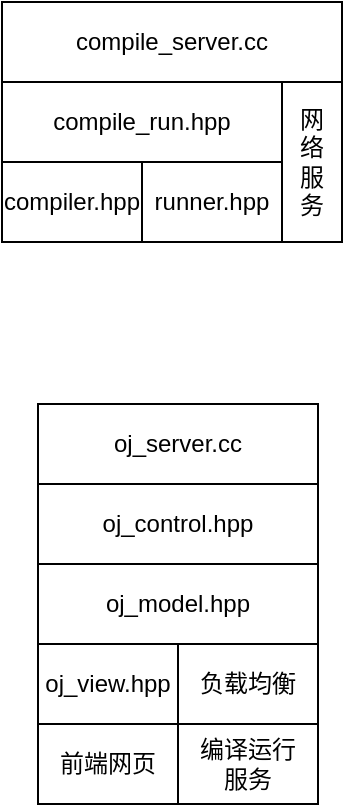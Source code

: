 <mxfile version="24.7.16">
  <diagram name="第 1 页" id="ayVR1PQf7--7npwxL2th">
    <mxGraphModel dx="303" dy="463" grid="0" gridSize="10" guides="1" tooltips="1" connect="1" arrows="1" fold="1" page="1" pageScale="1" pageWidth="827" pageHeight="1169" math="0" shadow="0">
      <root>
        <mxCell id="0" />
        <mxCell id="1" parent="0" />
        <mxCell id="eK0BLzWJIJVIbG0A-rcE-1" value="compile_run.hpp" style="rounded=0;whiteSpace=wrap;html=1;" vertex="1" parent="1">
          <mxGeometry x="80" y="120" width="140" height="40" as="geometry" />
        </mxCell>
        <mxCell id="eK0BLzWJIJVIbG0A-rcE-2" value="compiler.hpp" style="rounded=0;whiteSpace=wrap;html=1;" vertex="1" parent="1">
          <mxGeometry x="80" y="160" width="70" height="40" as="geometry" />
        </mxCell>
        <mxCell id="eK0BLzWJIJVIbG0A-rcE-3" value="runner.hpp" style="rounded=0;whiteSpace=wrap;html=1;" vertex="1" parent="1">
          <mxGeometry x="150" y="160" width="70" height="40" as="geometry" />
        </mxCell>
        <mxCell id="eK0BLzWJIJVIbG0A-rcE-4" value="compile_server.cc" style="rounded=0;whiteSpace=wrap;html=1;" vertex="1" parent="1">
          <mxGeometry x="80" y="80" width="170" height="40" as="geometry" />
        </mxCell>
        <mxCell id="eK0BLzWJIJVIbG0A-rcE-5" value="网&lt;div&gt;络&lt;/div&gt;&lt;div&gt;服&lt;/div&gt;&lt;div&gt;务&lt;/div&gt;" style="rounded=0;whiteSpace=wrap;html=1;" vertex="1" parent="1">
          <mxGeometry x="220" y="120" width="30" height="80" as="geometry" />
        </mxCell>
        <mxCell id="eK0BLzWJIJVIbG0A-rcE-6" value="oj_view.hpp" style="rounded=0;whiteSpace=wrap;html=1;" vertex="1" parent="1">
          <mxGeometry x="98" y="401" width="70" height="40" as="geometry" />
        </mxCell>
        <mxCell id="eK0BLzWJIJVIbG0A-rcE-7" value="前端网页" style="rounded=0;whiteSpace=wrap;html=1;" vertex="1" parent="1">
          <mxGeometry x="98" y="441" width="70" height="40" as="geometry" />
        </mxCell>
        <mxCell id="eK0BLzWJIJVIbG0A-rcE-8" value="编译运行&lt;div&gt;服务&lt;/div&gt;" style="rounded=0;whiteSpace=wrap;html=1;" vertex="1" parent="1">
          <mxGeometry x="168" y="441" width="70" height="40" as="geometry" />
        </mxCell>
        <mxCell id="eK0BLzWJIJVIbG0A-rcE-9" value="oj_model.hpp" style="rounded=0;whiteSpace=wrap;html=1;" vertex="1" parent="1">
          <mxGeometry x="98" y="361" width="140" height="40" as="geometry" />
        </mxCell>
        <mxCell id="eK0BLzWJIJVIbG0A-rcE-11" value="负载均衡" style="rounded=0;whiteSpace=wrap;html=1;" vertex="1" parent="1">
          <mxGeometry x="168" y="401" width="70" height="40" as="geometry" />
        </mxCell>
        <mxCell id="eK0BLzWJIJVIbG0A-rcE-12" value="oj_server.cc" style="rounded=0;whiteSpace=wrap;html=1;" vertex="1" parent="1">
          <mxGeometry x="98" y="281" width="140" height="40" as="geometry" />
        </mxCell>
        <mxCell id="eK0BLzWJIJVIbG0A-rcE-13" value="oj_control.hpp" style="rounded=0;whiteSpace=wrap;html=1;" vertex="1" parent="1">
          <mxGeometry x="98" y="321" width="140" height="40" as="geometry" />
        </mxCell>
      </root>
    </mxGraphModel>
  </diagram>
</mxfile>
